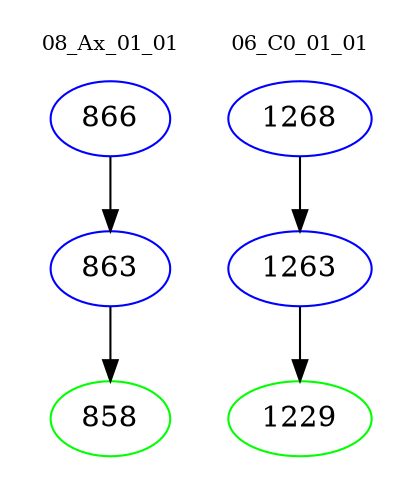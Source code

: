digraph{
subgraph cluster_0 {
color = white
label = "08_Ax_01_01";
fontsize=10;
T0_866 [label="866", color="blue"]
T0_866 -> T0_863 [color="black"]
T0_863 [label="863", color="blue"]
T0_863 -> T0_858 [color="black"]
T0_858 [label="858", color="green"]
}
subgraph cluster_1 {
color = white
label = "06_C0_01_01";
fontsize=10;
T1_1268 [label="1268", color="blue"]
T1_1268 -> T1_1263 [color="black"]
T1_1263 [label="1263", color="blue"]
T1_1263 -> T1_1229 [color="black"]
T1_1229 [label="1229", color="green"]
}
}
